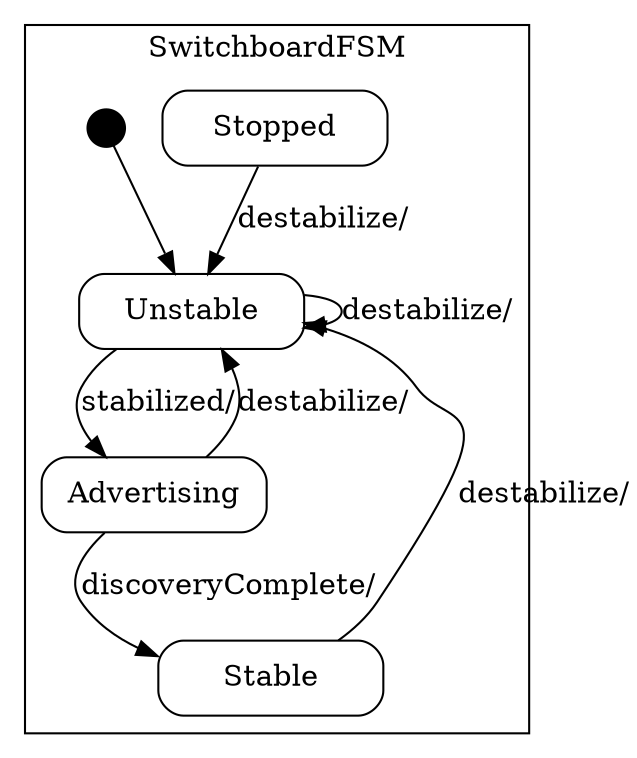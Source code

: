 digraph Switchboard {

    node
        [shape=Mrecord width=1.5];

    subgraph cluster_SwitchboardFSM {

        label="SwitchboardFSM";

        //
        // States (Nodes)
        //

        "SwitchboardFSM::Unstable"
            [label="{Unstable}"];

        "SwitchboardFSM::Stable"
            [label="{Stable}"];

        "SwitchboardFSM::Advertising"
            [label="{Advertising}"];

        "SwitchboardFSM::Stopped"
            [label="{Stopped}"];

        "%start"
            [label="" shape=circle style=filled fillcolor=black width=0.25];

        //
        // Transitions (Edges)
        //

        "SwitchboardFSM::Unstable" -> "SwitchboardFSM::Advertising"
            [label="stabilized/\l"];

        "SwitchboardFSM::Unstable" -> "SwitchboardFSM::Unstable"
            [label="destabilize/\l"];

        "SwitchboardFSM::Stable" -> "SwitchboardFSM::Unstable"
            [label="destabilize/\l"];

        "SwitchboardFSM::Advertising" -> "SwitchboardFSM::Stable"
            [label="discoveryComplete/\l"];

        "SwitchboardFSM::Advertising" -> "SwitchboardFSM::Unstable"
            [label="destabilize/\l"];

        "SwitchboardFSM::Stopped" -> "SwitchboardFSM::Unstable"
            [label="destabilize/\l"];

        "%start" -> "SwitchboardFSM::Unstable"
    }

}
